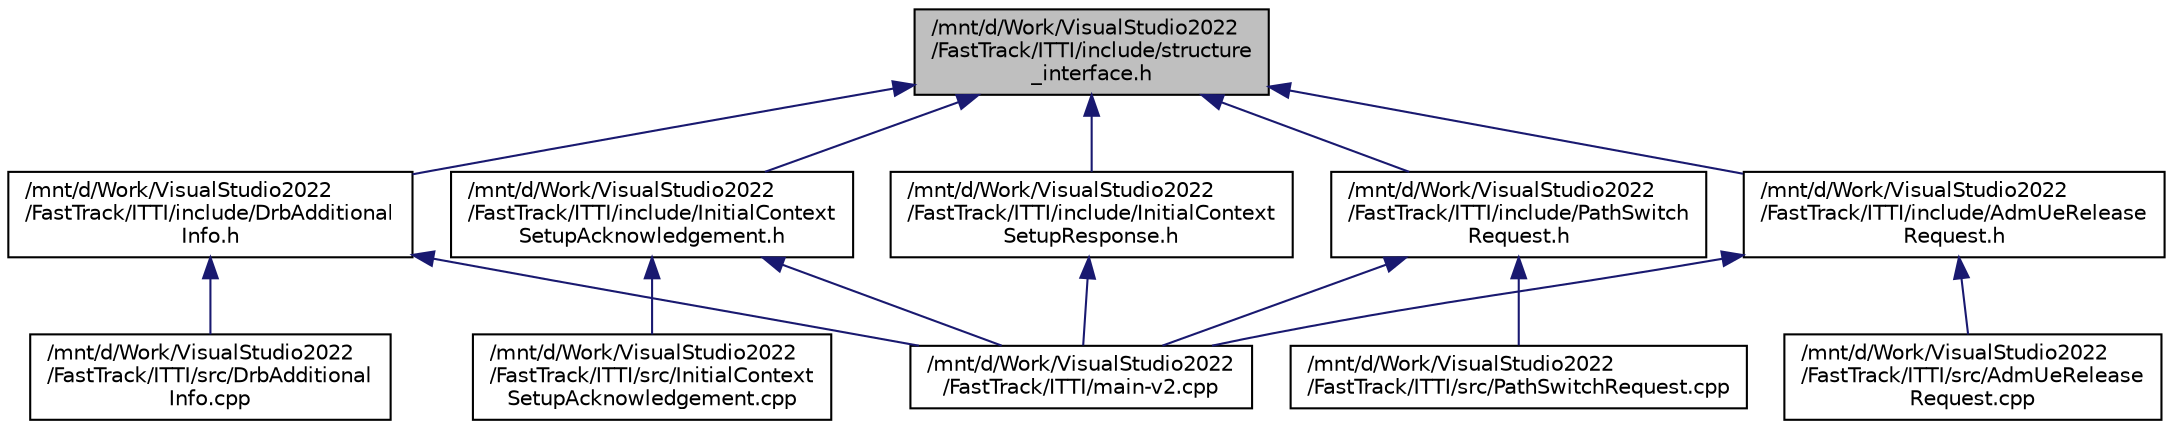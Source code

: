 digraph "/mnt/d/Work/VisualStudio2022/FastTrack/ITTI/include/structure_interface.h"
{
 // LATEX_PDF_SIZE
  edge [fontname="Helvetica",fontsize="10",labelfontname="Helvetica",labelfontsize="10"];
  node [fontname="Helvetica",fontsize="10",shape=record];
  Node1 [label="/mnt/d/Work/VisualStudio2022\l/FastTrack/ITTI/include/structure\l_interface.h",height=0.2,width=0.4,color="black", fillcolor="grey75", style="filled", fontcolor="black",tooltip="Interface of serializable structures."];
  Node1 -> Node2 [dir="back",color="midnightblue",fontsize="10",style="solid",fontname="Helvetica"];
  Node2 [label="/mnt/d/Work/VisualStudio2022\l/FastTrack/ITTI/include/AdmUeRelease\lRequest.h",height=0.2,width=0.4,color="black", fillcolor="white", style="filled",URL="$AdmUeReleaseRequest_8h.html",tooltip="Class handler of \"vran::rrc_cu::lte::AdmUeReleaseRequest\" struct."];
  Node2 -> Node3 [dir="back",color="midnightblue",fontsize="10",style="solid",fontname="Helvetica"];
  Node3 [label="/mnt/d/Work/VisualStudio2022\l/FastTrack/ITTI/main-v2.cpp",height=0.2,width=0.4,color="black", fillcolor="white", style="filled",URL="$main-v2_8cpp.html",tooltip=" "];
  Node2 -> Node4 [dir="back",color="midnightblue",fontsize="10",style="solid",fontname="Helvetica"];
  Node4 [label="/mnt/d/Work/VisualStudio2022\l/FastTrack/ITTI/src/AdmUeRelease\lRequest.cpp",height=0.2,width=0.4,color="black", fillcolor="white", style="filled",URL="$AdmUeReleaseRequest_8cpp.html",tooltip="Realization of \"vran::rrc_cu::lte::AdmUeReleaseRequest\" class handler."];
  Node1 -> Node5 [dir="back",color="midnightblue",fontsize="10",style="solid",fontname="Helvetica"];
  Node5 [label="/mnt/d/Work/VisualStudio2022\l/FastTrack/ITTI/include/DrbAdditional\lInfo.h",height=0.2,width=0.4,color="black", fillcolor="white", style="filled",URL="$DrbAdditionalInfo_8h.html",tooltip="Class handler of \"vran::rrc_du::DrbAdditionalInfo\" struct."];
  Node5 -> Node3 [dir="back",color="midnightblue",fontsize="10",style="solid",fontname="Helvetica"];
  Node5 -> Node6 [dir="back",color="midnightblue",fontsize="10",style="solid",fontname="Helvetica"];
  Node6 [label="/mnt/d/Work/VisualStudio2022\l/FastTrack/ITTI/src/DrbAdditional\lInfo.cpp",height=0.2,width=0.4,color="black", fillcolor="white", style="filled",URL="$DrbAdditionalInfo_8cpp.html",tooltip="Realization of \"vran::rrc_du::DrbAdditionalInfo\" class handler."];
  Node1 -> Node7 [dir="back",color="midnightblue",fontsize="10",style="solid",fontname="Helvetica"];
  Node7 [label="/mnt/d/Work/VisualStudio2022\l/FastTrack/ITTI/include/InitialContext\lSetupAcknowledgement.h",height=0.2,width=0.4,color="black", fillcolor="white", style="filled",URL="$InitialContextSetupAcknowledgement_8h.html",tooltip="Struct handler of \"vran::rrc_cu::lte::InitialContextSetupAcknowledgement\" struct."];
  Node7 -> Node3 [dir="back",color="midnightblue",fontsize="10",style="solid",fontname="Helvetica"];
  Node7 -> Node8 [dir="back",color="midnightblue",fontsize="10",style="solid",fontname="Helvetica"];
  Node8 [label="/mnt/d/Work/VisualStudio2022\l/FastTrack/ITTI/src/InitialContext\lSetupAcknowledgement.cpp",height=0.2,width=0.4,color="black", fillcolor="white", style="filled",URL="$InitialContextSetupAcknowledgement_8cpp.html",tooltip="Realization of \"vran::rrc_cu::lte::InitialContextSetupAcknowledgement\" struct handler."];
  Node1 -> Node9 [dir="back",color="midnightblue",fontsize="10",style="solid",fontname="Helvetica"];
  Node9 [label="/mnt/d/Work/VisualStudio2022\l/FastTrack/ITTI/include/InitialContext\lSetupResponse.h",height=0.2,width=0.4,color="black", fillcolor="white", style="filled",URL="$InitialContextSetupResponse_8h_source.html",tooltip=" "];
  Node9 -> Node3 [dir="back",color="midnightblue",fontsize="10",style="solid",fontname="Helvetica"];
  Node1 -> Node10 [dir="back",color="midnightblue",fontsize="10",style="solid",fontname="Helvetica"];
  Node10 [label="/mnt/d/Work/VisualStudio2022\l/FastTrack/ITTI/include/PathSwitch\lRequest.h",height=0.2,width=0.4,color="black", fillcolor="white", style="filled",URL="$PathSwitchRequest_8h.html",tooltip="Class handler of \"vran::s1ap::lte::PathSwitchRequest\" struct."];
  Node10 -> Node3 [dir="back",color="midnightblue",fontsize="10",style="solid",fontname="Helvetica"];
  Node10 -> Node11 [dir="back",color="midnightblue",fontsize="10",style="solid",fontname="Helvetica"];
  Node11 [label="/mnt/d/Work/VisualStudio2022\l/FastTrack/ITTI/src/PathSwitchRequest.cpp",height=0.2,width=0.4,color="black", fillcolor="white", style="filled",URL="$PathSwitchRequest_8cpp.html",tooltip="Realization of \"vran::s1ap::lte::PathSwitchRequest\" class handler."];
}
